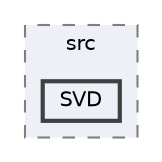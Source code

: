 digraph "nuli-avionics-flight-software/platformio_nuli_avionics_flight_software/include/Eigen/src/SVD"
{
 // LATEX_PDF_SIZE
  bgcolor="transparent";
  edge [fontname=Helvetica,fontsize=10,labelfontname=Helvetica,labelfontsize=10];
  node [fontname=Helvetica,fontsize=10,shape=box,height=0.2,width=0.4];
  compound=true
  subgraph clusterdir_0c47b8ddbc9bef45fb4b46690246c297 {
    graph [ bgcolor="#edf0f7", pencolor="grey50", label="src", fontname=Helvetica,fontsize=10 style="filled,dashed", URL="dir_0c47b8ddbc9bef45fb4b46690246c297.html",tooltip=""]
  dir_623348bac4b90d23d96ad9d6e998fe41 [label="SVD", fillcolor="#edf0f7", color="grey25", style="filled,bold", URL="dir_623348bac4b90d23d96ad9d6e998fe41.html",tooltip=""];
  }
}
